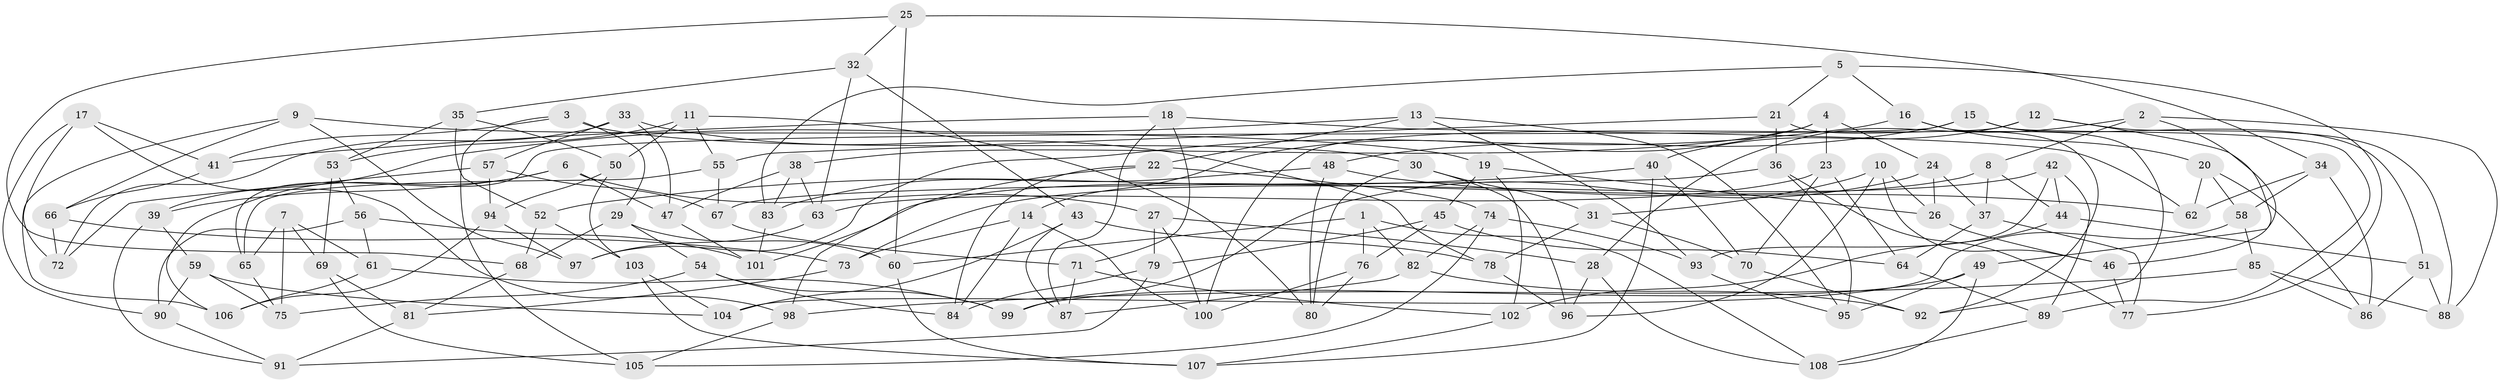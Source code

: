 // coarse degree distribution, {6: 0.5441176470588235, 5: 0.04411764705882353, 4: 0.39705882352941174, 3: 0.014705882352941176}
// Generated by graph-tools (version 1.1) at 2025/42/03/06/25 10:42:23]
// undirected, 108 vertices, 216 edges
graph export_dot {
graph [start="1"]
  node [color=gray90,style=filled];
  1;
  2;
  3;
  4;
  5;
  6;
  7;
  8;
  9;
  10;
  11;
  12;
  13;
  14;
  15;
  16;
  17;
  18;
  19;
  20;
  21;
  22;
  23;
  24;
  25;
  26;
  27;
  28;
  29;
  30;
  31;
  32;
  33;
  34;
  35;
  36;
  37;
  38;
  39;
  40;
  41;
  42;
  43;
  44;
  45;
  46;
  47;
  48;
  49;
  50;
  51;
  52;
  53;
  54;
  55;
  56;
  57;
  58;
  59;
  60;
  61;
  62;
  63;
  64;
  65;
  66;
  67;
  68;
  69;
  70;
  71;
  72;
  73;
  74;
  75;
  76;
  77;
  78;
  79;
  80;
  81;
  82;
  83;
  84;
  85;
  86;
  87;
  88;
  89;
  90;
  91;
  92;
  93;
  94;
  95;
  96;
  97;
  98;
  99;
  100;
  101;
  102;
  103;
  104;
  105;
  106;
  107;
  108;
  1 -- 82;
  1 -- 60;
  1 -- 76;
  1 -- 108;
  2 -- 28;
  2 -- 8;
  2 -- 88;
  2 -- 49;
  3 -- 105;
  3 -- 29;
  3 -- 41;
  3 -- 30;
  4 -- 38;
  4 -- 14;
  4 -- 23;
  4 -- 24;
  5 -- 77;
  5 -- 16;
  5 -- 21;
  5 -- 83;
  6 -- 106;
  6 -- 47;
  6 -- 27;
  6 -- 39;
  7 -- 61;
  7 -- 75;
  7 -- 65;
  7 -- 69;
  8 -- 37;
  8 -- 44;
  8 -- 101;
  9 -- 19;
  9 -- 66;
  9 -- 97;
  9 -- 106;
  10 -- 31;
  10 -- 26;
  10 -- 46;
  10 -- 96;
  11 -- 50;
  11 -- 55;
  11 -- 53;
  11 -- 80;
  12 -- 46;
  12 -- 100;
  12 -- 88;
  12 -- 40;
  13 -- 93;
  13 -- 95;
  13 -- 39;
  13 -- 22;
  14 -- 73;
  14 -- 100;
  14 -- 84;
  15 -- 48;
  15 -- 51;
  15 -- 89;
  15 -- 65;
  16 -- 20;
  16 -- 97;
  16 -- 92;
  17 -- 72;
  17 -- 98;
  17 -- 90;
  17 -- 41;
  18 -- 87;
  18 -- 41;
  18 -- 71;
  18 -- 62;
  19 -- 102;
  19 -- 26;
  19 -- 45;
  20 -- 58;
  20 -- 62;
  20 -- 86;
  21 -- 92;
  21 -- 55;
  21 -- 36;
  22 -- 84;
  22 -- 74;
  22 -- 98;
  23 -- 70;
  23 -- 63;
  23 -- 64;
  24 -- 99;
  24 -- 26;
  24 -- 37;
  25 -- 68;
  25 -- 34;
  25 -- 32;
  25 -- 60;
  26 -- 46;
  27 -- 100;
  27 -- 28;
  27 -- 79;
  28 -- 108;
  28 -- 96;
  29 -- 54;
  29 -- 60;
  29 -- 68;
  30 -- 96;
  30 -- 31;
  30 -- 80;
  31 -- 70;
  31 -- 78;
  32 -- 63;
  32 -- 35;
  32 -- 43;
  33 -- 72;
  33 -- 57;
  33 -- 78;
  33 -- 47;
  34 -- 86;
  34 -- 58;
  34 -- 62;
  35 -- 50;
  35 -- 52;
  35 -- 53;
  36 -- 77;
  36 -- 95;
  36 -- 67;
  37 -- 64;
  37 -- 77;
  38 -- 47;
  38 -- 83;
  38 -- 63;
  39 -- 59;
  39 -- 91;
  40 -- 70;
  40 -- 52;
  40 -- 107;
  41 -- 66;
  42 -- 89;
  42 -- 93;
  42 -- 73;
  42 -- 44;
  43 -- 78;
  43 -- 87;
  43 -- 104;
  44 -- 51;
  44 -- 102;
  45 -- 76;
  45 -- 79;
  45 -- 64;
  46 -- 77;
  47 -- 101;
  48 -- 62;
  48 -- 83;
  48 -- 80;
  49 -- 99;
  49 -- 108;
  49 -- 95;
  50 -- 103;
  50 -- 94;
  51 -- 88;
  51 -- 86;
  52 -- 68;
  52 -- 103;
  53 -- 69;
  53 -- 56;
  54 -- 75;
  54 -- 84;
  54 -- 99;
  55 -- 65;
  55 -- 67;
  56 -- 101;
  56 -- 61;
  56 -- 90;
  57 -- 72;
  57 -- 94;
  57 -- 67;
  58 -- 104;
  58 -- 85;
  59 -- 75;
  59 -- 104;
  59 -- 90;
  60 -- 107;
  61 -- 99;
  61 -- 106;
  63 -- 97;
  64 -- 89;
  65 -- 75;
  66 -- 73;
  66 -- 72;
  67 -- 71;
  68 -- 81;
  69 -- 105;
  69 -- 81;
  70 -- 92;
  71 -- 102;
  71 -- 87;
  73 -- 81;
  74 -- 93;
  74 -- 105;
  74 -- 82;
  76 -- 80;
  76 -- 100;
  78 -- 96;
  79 -- 91;
  79 -- 84;
  81 -- 91;
  82 -- 92;
  82 -- 87;
  83 -- 101;
  85 -- 98;
  85 -- 88;
  85 -- 86;
  89 -- 108;
  90 -- 91;
  93 -- 95;
  94 -- 106;
  94 -- 97;
  98 -- 105;
  102 -- 107;
  103 -- 107;
  103 -- 104;
}
